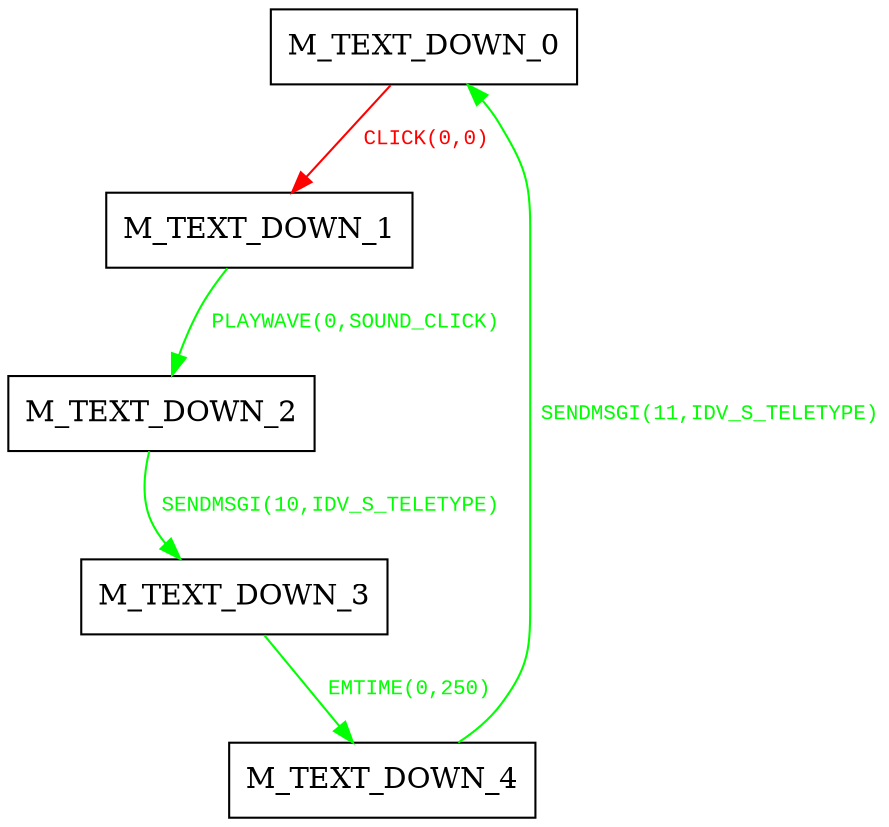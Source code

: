 digraph {
 node [shape=record];
"M_TEXT_DOWN_0" -> "M_TEXT_DOWN_1"[color=red, fontcolor=red, label=< <font face="Courier New" point-size="10">
CLICK(0,0)<br/>
</font>>];
"M_TEXT_DOWN_1" -> "M_TEXT_DOWN_2"[color=green, fontcolor=green, label=< <font face="Courier New" point-size="10">
PLAYWAVE(0,SOUND_CLICK)<br/>
</font>>];
"M_TEXT_DOWN_2" -> "M_TEXT_DOWN_3"[color=green, fontcolor=green, label=< <font face="Courier New" point-size="10">
SENDMSGI(10,IDV_S_TELETYPE)<br/>
</font>>];
"M_TEXT_DOWN_3" -> "M_TEXT_DOWN_4"[color=green, fontcolor=green, label=< <font face="Courier New" point-size="10">
EMTIME(0,250)<br/>
</font>>];
"M_TEXT_DOWN_4" -> "M_TEXT_DOWN_0"[color=green, fontcolor=green, label=< <font face="Courier New" point-size="10">
SENDMSGI(11,IDV_S_TELETYPE)<br/>
</font>>];
}

